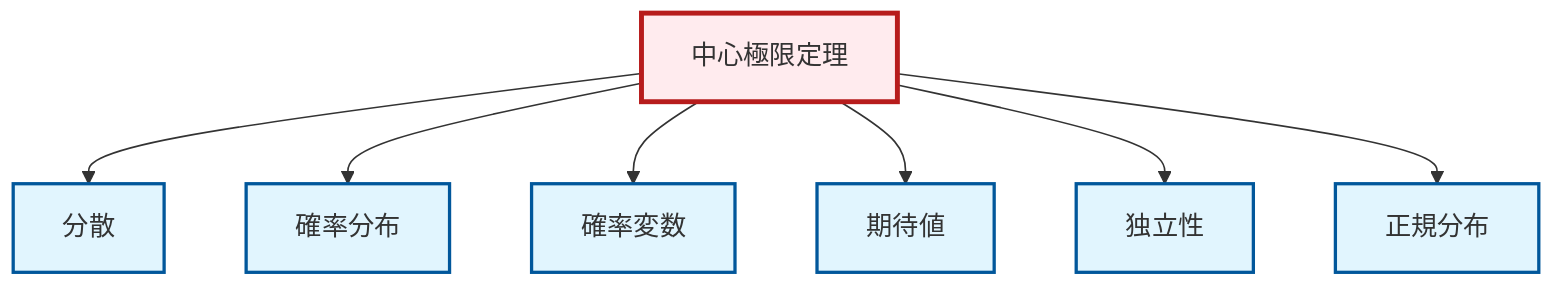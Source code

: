 graph TD
    classDef definition fill:#e1f5fe,stroke:#01579b,stroke-width:2px
    classDef theorem fill:#f3e5f5,stroke:#4a148c,stroke-width:2px
    classDef axiom fill:#fff3e0,stroke:#e65100,stroke-width:2px
    classDef example fill:#e8f5e9,stroke:#1b5e20,stroke-width:2px
    classDef current fill:#ffebee,stroke:#b71c1c,stroke-width:3px
    thm-central-limit["中心極限定理"]:::theorem
    def-normal-distribution["正規分布"]:::definition
    def-probability-distribution["確率分布"]:::definition
    def-variance["分散"]:::definition
    def-independence["独立性"]:::definition
    def-expectation["期待値"]:::definition
    def-random-variable["確率変数"]:::definition
    thm-central-limit --> def-variance
    thm-central-limit --> def-probability-distribution
    thm-central-limit --> def-random-variable
    thm-central-limit --> def-expectation
    thm-central-limit --> def-independence
    thm-central-limit --> def-normal-distribution
    class thm-central-limit current